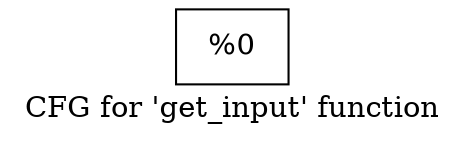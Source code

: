 digraph "CFG for 'get_input' function" {
	label="CFG for 'get_input' function";

	Node0x176ee80 [shape=record,label="{%0}"];
}
